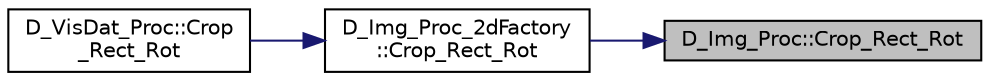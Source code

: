 digraph "D_Img_Proc::Crop_Rect_Rot"
{
 // LATEX_PDF_SIZE
  edge [fontname="Helvetica",fontsize="10",labelfontname="Helvetica",labelfontsize="10"];
  node [fontname="Helvetica",fontsize="10",shape=record];
  rankdir="RL";
  Node1 [label="D_Img_Proc::Crop_Rect_Rot",height=0.2,width=0.4,color="black", fillcolor="grey75", style="filled", fontcolor="black",tooltip=" "];
  Node1 -> Node2 [dir="back",color="midnightblue",fontsize="10",style="solid",fontname="Helvetica"];
  Node2 [label="D_Img_Proc_2dFactory\l::Crop_Rect_Rot",height=0.2,width=0.4,color="black", fillcolor="white", style="filled",URL="$class_d___img___proc__2d_factory.html#a06693f238fa7f90d6ae612f8488066e7",tooltip=" "];
  Node2 -> Node3 [dir="back",color="midnightblue",fontsize="10",style="solid",fontname="Helvetica"];
  Node3 [label="D_VisDat_Proc::Crop\l_Rect_Rot",height=0.2,width=0.4,color="black", fillcolor="white", style="filled",URL="$class_d___vis_dat___proc.html#a2b64c444353642dfd97db61cd1f9ddb0",tooltip=" "];
}
